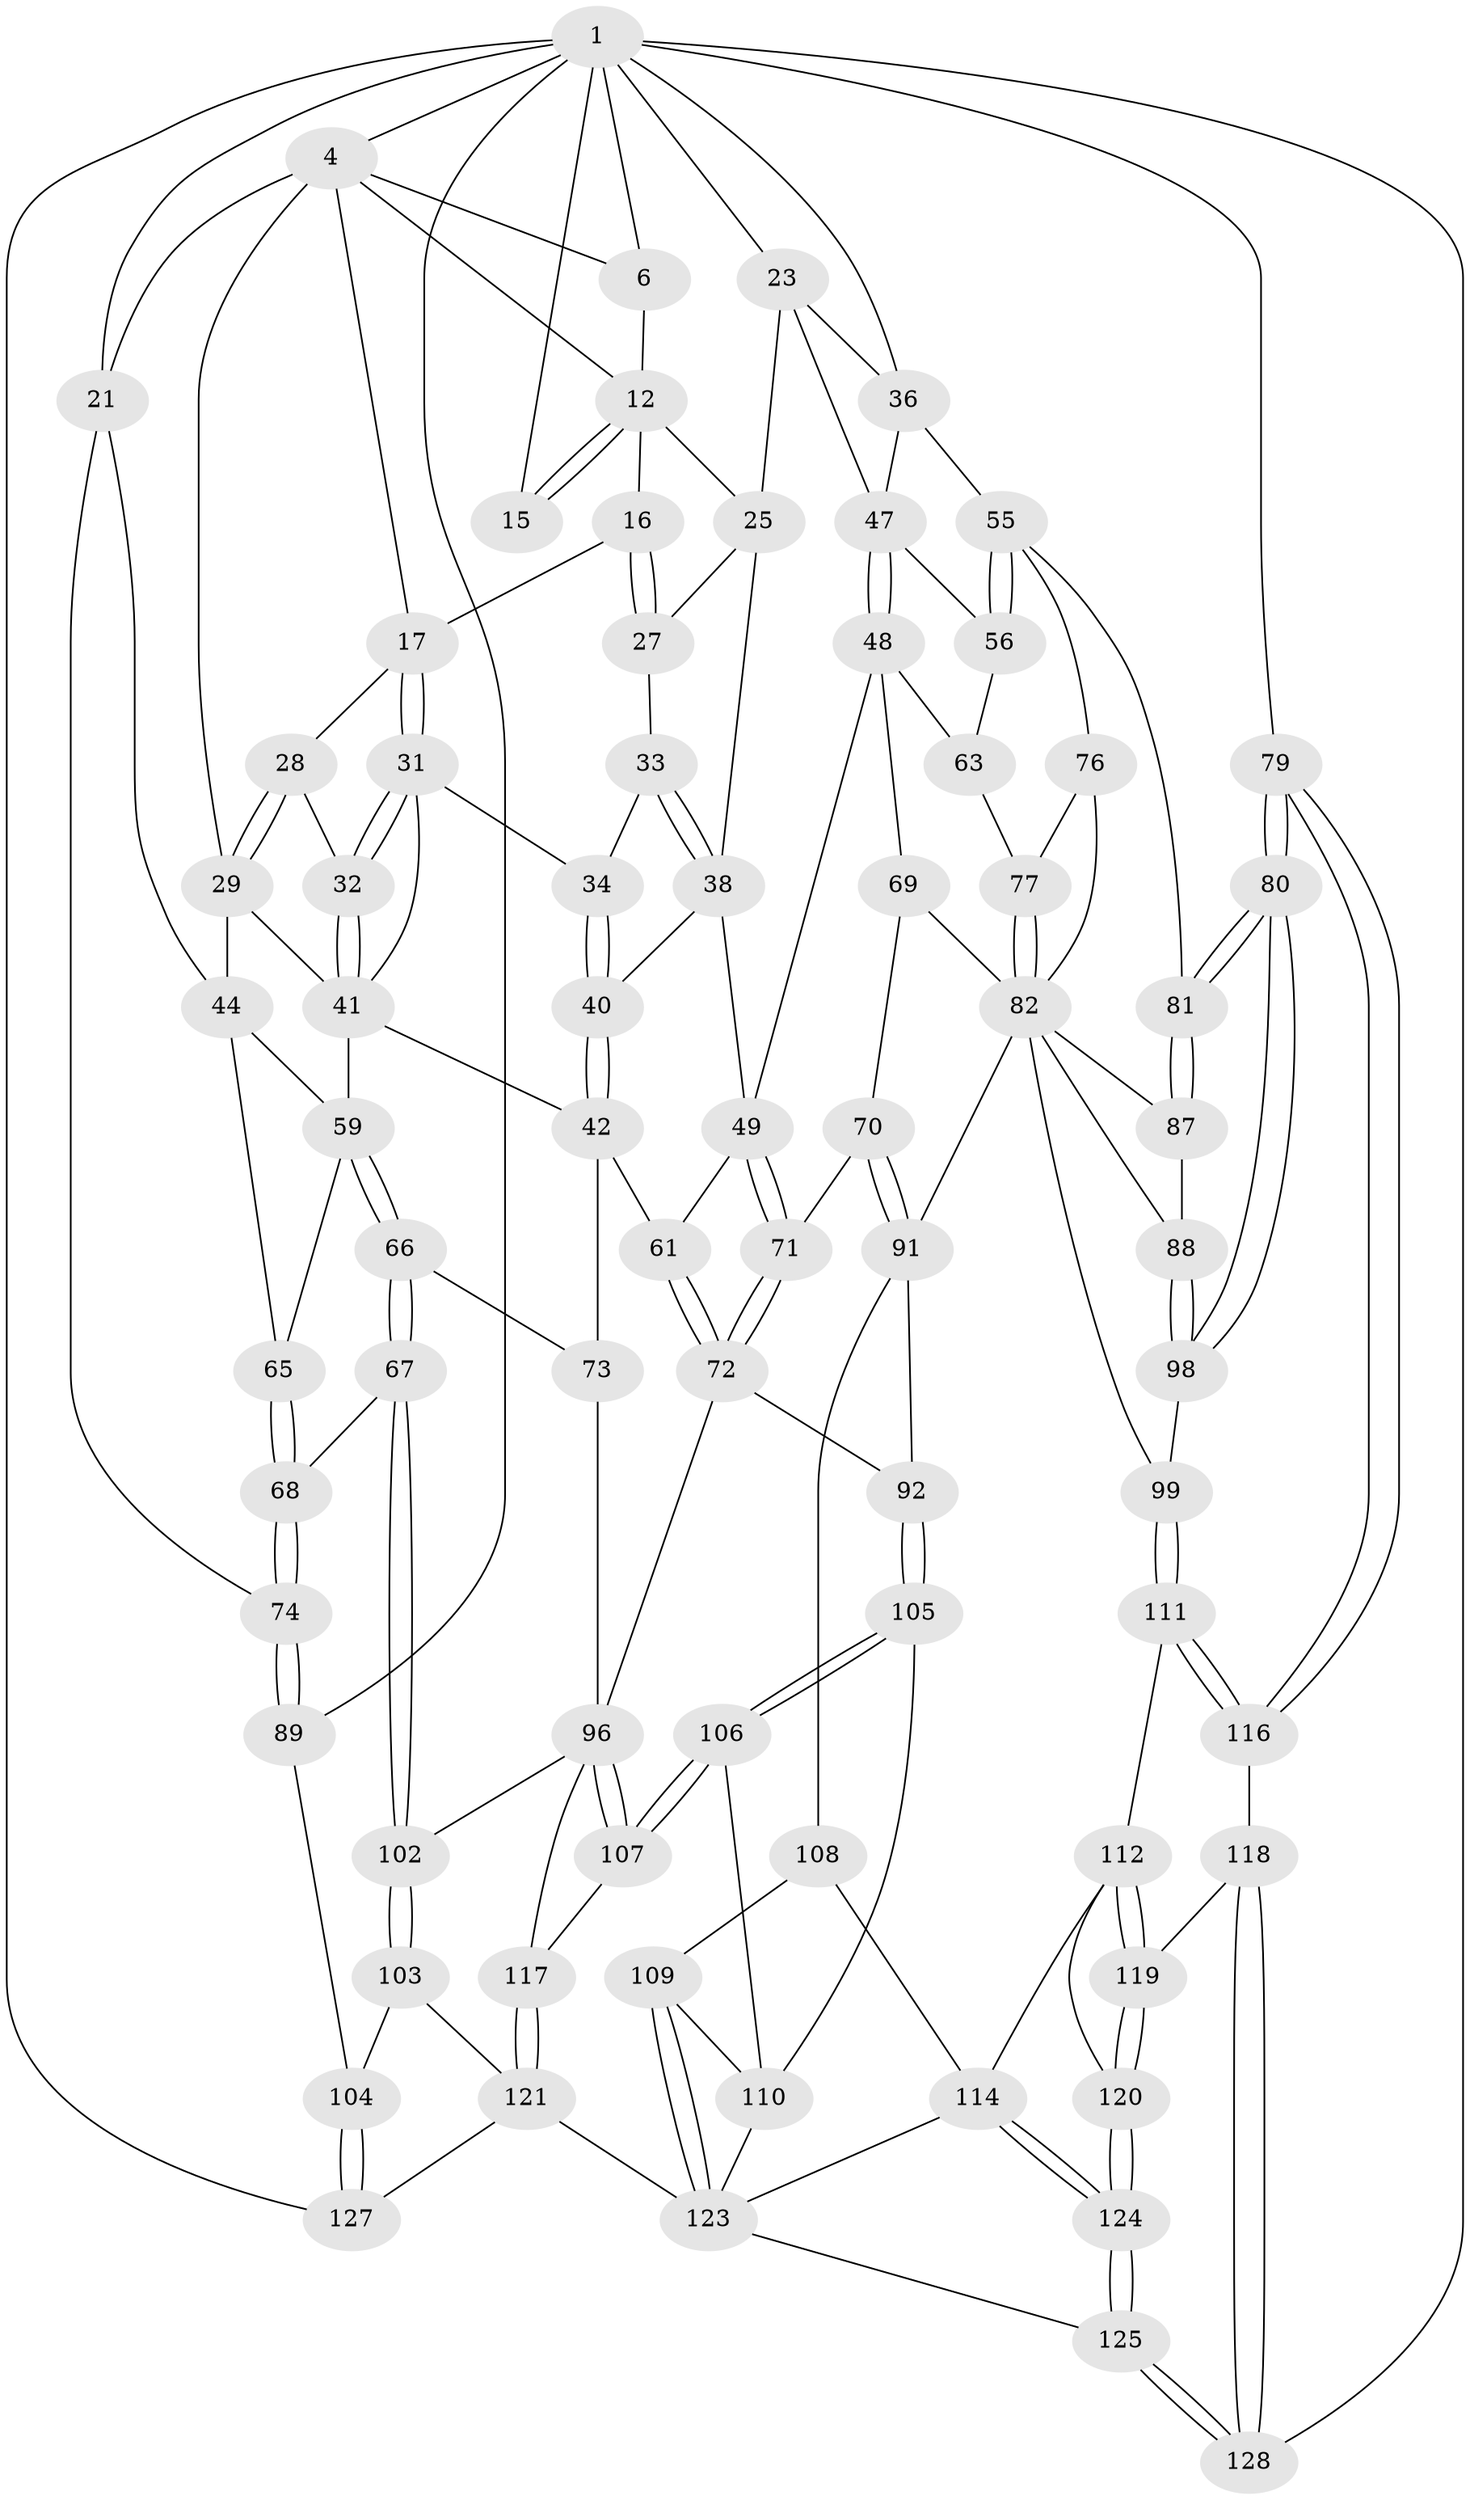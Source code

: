// original degree distribution, {3: 0.015384615384615385, 5: 0.47692307692307695, 6: 0.24615384615384617, 4: 0.26153846153846155}
// Generated by graph-tools (version 1.1) at 2025/21/03/04/25 18:21:36]
// undirected, 78 vertices, 183 edges
graph export_dot {
graph [start="1"]
  node [color=gray90,style=filled];
  1 [pos="+0.8337694184880108+0",super="+7+2"];
  4 [pos="+0+0",super="+5+19"];
  6 [pos="+0.5585487120707396+0",super="+8"];
  12 [pos="+0.6222145101970267+0.08841542465954069",super="+13"];
  15 [pos="+0.7730261051692746+0.14702827135647373"];
  16 [pos="+0.4345603969636266+0.10791007164193306"];
  17 [pos="+0.2752173256512687+0.18951419700569166",super="+18"];
  21 [pos="+0+0",super="+46"];
  23 [pos="+0.8344053038268308+0.21244200283413306",super="+24"];
  25 [pos="+0.6431204269097529+0.2930479793299224",super="+26"];
  27 [pos="+0.4403409279431886+0.1700757288422749"];
  28 [pos="+0.14328993131330287+0.31718862292297917"];
  29 [pos="+0.13202688852722352+0.31864886966308587",super="+30+52"];
  31 [pos="+0.28545608457998467+0.24021628591924266",super="+35"];
  32 [pos="+0.20533394054721651+0.33421344576420314"];
  33 [pos="+0.43027226467962393+0.27674012493234734"];
  34 [pos="+0.37032632556923545+0.3104917774486367"];
  36 [pos="+0.9661497637985931+0.29406530162735667",super="+37"];
  38 [pos="+0.5205781942458354+0.3631148955998974",super="+39"];
  40 [pos="+0.456802994832584+0.4600526259470683"];
  41 [pos="+0.2939017062669848+0.3996760450816101",super="+43"];
  42 [pos="+0.3703283246706494+0.4961920324644409",super="+62"];
  44 [pos="+0+0.4566017052736413",super="+45+53"];
  47 [pos="+0.7399821201071517+0.3847799862922333",super="+54"];
  48 [pos="+0.706504880515679+0.4632072413708341",super="+58"];
  49 [pos="+0.6659122506314632+0.4953340591069204",super="+50"];
  55 [pos="+1+0.38657496817160647",super="+75"];
  56 [pos="+0.9233142676483758+0.4838430513628614"];
  59 [pos="+0.17998899688249412+0.5389971389970559",super="+60"];
  61 [pos="+0.5331761050363669+0.6501655605175138"];
  63 [pos="+0.8526101459762981+0.6005961917448095"];
  65 [pos="+0.04162938949092404+0.5687754552848832"];
  66 [pos="+0.17048552235977063+0.6594789423308421"];
  67 [pos="+0.11091755934243444+0.7081924555461468"];
  68 [pos="+0.02798050321482128+0.6989744913530072"];
  69 [pos="+0.7957817595920056+0.6425374863423664"];
  70 [pos="+0.7276189794697945+0.6459845380216759"];
  71 [pos="+0.6791135090167502+0.5903708020391656"];
  72 [pos="+0.5398820065178852+0.6587476265595147",super="+93"];
  73 [pos="+0.32576588818304103+0.7110320858995504"];
  74 [pos="+0+0.700049792429277"];
  76 [pos="+1+0.5582417766368933"];
  77 [pos="+0.9089944921939084+0.6304211486311297"];
  79 [pos="+1+0.8968574096064108"];
  80 [pos="+1+0.888146118541284"];
  81 [pos="+1+0.7510733472662733"];
  82 [pos="+0.9243265371301251+0.6619963160488906",super="+86+83"];
  87 [pos="+1+0.7166075308273309"];
  88 [pos="+0.9537999038801654+0.7408856268920428"];
  89 [pos="+0+0.9225273248669669"];
  91 [pos="+0.6330922979738622+0.763088823116126",super="+95"];
  92 [pos="+0.6000087512523202+0.7648109708675217"];
  96 [pos="+0.37829834203484364+0.8217107343980112",super="+97"];
  98 [pos="+1+0.85003599734345"];
  99 [pos="+0.9495961925867108+0.8492107374881426",super="+100"];
  102 [pos="+0.1384820146896283+0.8535975372786901"];
  103 [pos="+0.12192314002680696+0.8710137793138358"];
  104 [pos="+0.09639289263862234+0.8915451385529936"];
  105 [pos="+0.5955446716425287+0.7881709232224723"];
  106 [pos="+0.45063241140211274+1"];
  107 [pos="+0.3955694350598875+0.8903572037391059"];
  108 [pos="+0.7668056968669767+0.8623226083807056"];
  109 [pos="+0.7236109836291881+0.907219186090209"];
  110 [pos="+0.6435284806984425+0.943800505688385",super="+129"];
  111 [pos="+0.9157667406579871+0.8928864847126395"];
  112 [pos="+0.9110021139466571+0.8969944950563007",super="+113"];
  114 [pos="+0.8050819619370359+0.8981484557163986",super="+115"];
  116 [pos="+0.9821451638702771+0.9541944776057913"];
  117 [pos="+0.222005667491706+0.9265941055505771"];
  118 [pos="+0.9579027396998464+0.966270167494999"];
  119 [pos="+0.9508077158787971+0.9684726311007222"];
  120 [pos="+0.8920988804431784+1"];
  121 [pos="+0.3458832835636948+1",super="+122"];
  123 [pos="+0.7368122883353619+1",super="+126"];
  124 [pos="+0.8664684064822777+1"];
  125 [pos="+0.8425902298847778+1"];
  127 [pos="+0.05680004485330269+1"];
  128 [pos="+1+1"];
  1 -- 6;
  1 -- 128;
  1 -- 4;
  1 -- 36;
  1 -- 15;
  1 -- 79;
  1 -- 21;
  1 -- 23;
  1 -- 89;
  1 -- 127;
  4 -- 6;
  4 -- 12;
  4 -- 17;
  4 -- 21;
  4 -- 29;
  6 -- 12;
  12 -- 15 [weight=2];
  12 -- 15;
  12 -- 16;
  12 -- 25;
  16 -- 17;
  16 -- 27;
  16 -- 27;
  17 -- 31;
  17 -- 31;
  17 -- 28;
  21 -- 74;
  21 -- 44;
  23 -- 36;
  23 -- 25;
  23 -- 47;
  25 -- 27;
  25 -- 38;
  27 -- 33;
  28 -- 29;
  28 -- 29;
  28 -- 32;
  29 -- 44 [weight=2];
  29 -- 41;
  31 -- 32;
  31 -- 32;
  31 -- 41;
  31 -- 34;
  32 -- 41;
  32 -- 41;
  33 -- 34;
  33 -- 38;
  33 -- 38;
  34 -- 40;
  34 -- 40;
  36 -- 55;
  36 -- 47;
  38 -- 40;
  38 -- 49;
  40 -- 42;
  40 -- 42;
  41 -- 42;
  41 -- 59;
  42 -- 73;
  42 -- 61;
  44 -- 65;
  44 -- 59;
  47 -- 48 [weight=2];
  47 -- 48;
  47 -- 56;
  48 -- 49;
  48 -- 69;
  48 -- 63;
  49 -- 71;
  49 -- 71;
  49 -- 61;
  55 -- 56;
  55 -- 56;
  55 -- 81;
  55 -- 76;
  56 -- 63;
  59 -- 66;
  59 -- 66;
  59 -- 65;
  61 -- 72;
  61 -- 72;
  63 -- 77;
  65 -- 68;
  65 -- 68;
  66 -- 67;
  66 -- 67;
  66 -- 73;
  67 -- 68;
  67 -- 102;
  67 -- 102;
  68 -- 74;
  68 -- 74;
  69 -- 70;
  69 -- 82;
  70 -- 71;
  70 -- 91;
  70 -- 91;
  71 -- 72;
  71 -- 72;
  72 -- 92;
  72 -- 96;
  73 -- 96;
  74 -- 89;
  74 -- 89;
  76 -- 77;
  76 -- 82;
  77 -- 82;
  77 -- 82;
  79 -- 80;
  79 -- 80;
  79 -- 116;
  79 -- 116;
  80 -- 81;
  80 -- 81;
  80 -- 98;
  80 -- 98;
  81 -- 87;
  81 -- 87;
  82 -- 87;
  82 -- 99 [weight=2];
  82 -- 88;
  82 -- 91;
  87 -- 88;
  88 -- 98;
  88 -- 98;
  89 -- 104;
  91 -- 92;
  91 -- 108;
  92 -- 105;
  92 -- 105;
  96 -- 107;
  96 -- 107;
  96 -- 117;
  96 -- 102;
  98 -- 99;
  99 -- 111;
  99 -- 111;
  102 -- 103;
  102 -- 103;
  103 -- 104;
  103 -- 121;
  104 -- 127;
  104 -- 127;
  105 -- 106;
  105 -- 106;
  105 -- 110;
  106 -- 107;
  106 -- 107;
  106 -- 110;
  107 -- 117;
  108 -- 109;
  108 -- 114;
  109 -- 110;
  109 -- 123;
  109 -- 123;
  110 -- 123;
  111 -- 112;
  111 -- 116;
  111 -- 116;
  112 -- 119;
  112 -- 119;
  112 -- 114;
  112 -- 120;
  114 -- 124;
  114 -- 124;
  114 -- 123;
  116 -- 118;
  117 -- 121;
  117 -- 121;
  118 -- 119;
  118 -- 128;
  118 -- 128;
  119 -- 120;
  119 -- 120;
  120 -- 124;
  120 -- 124;
  121 -- 123;
  121 -- 127;
  123 -- 125;
  124 -- 125;
  124 -- 125;
  125 -- 128;
  125 -- 128;
}
